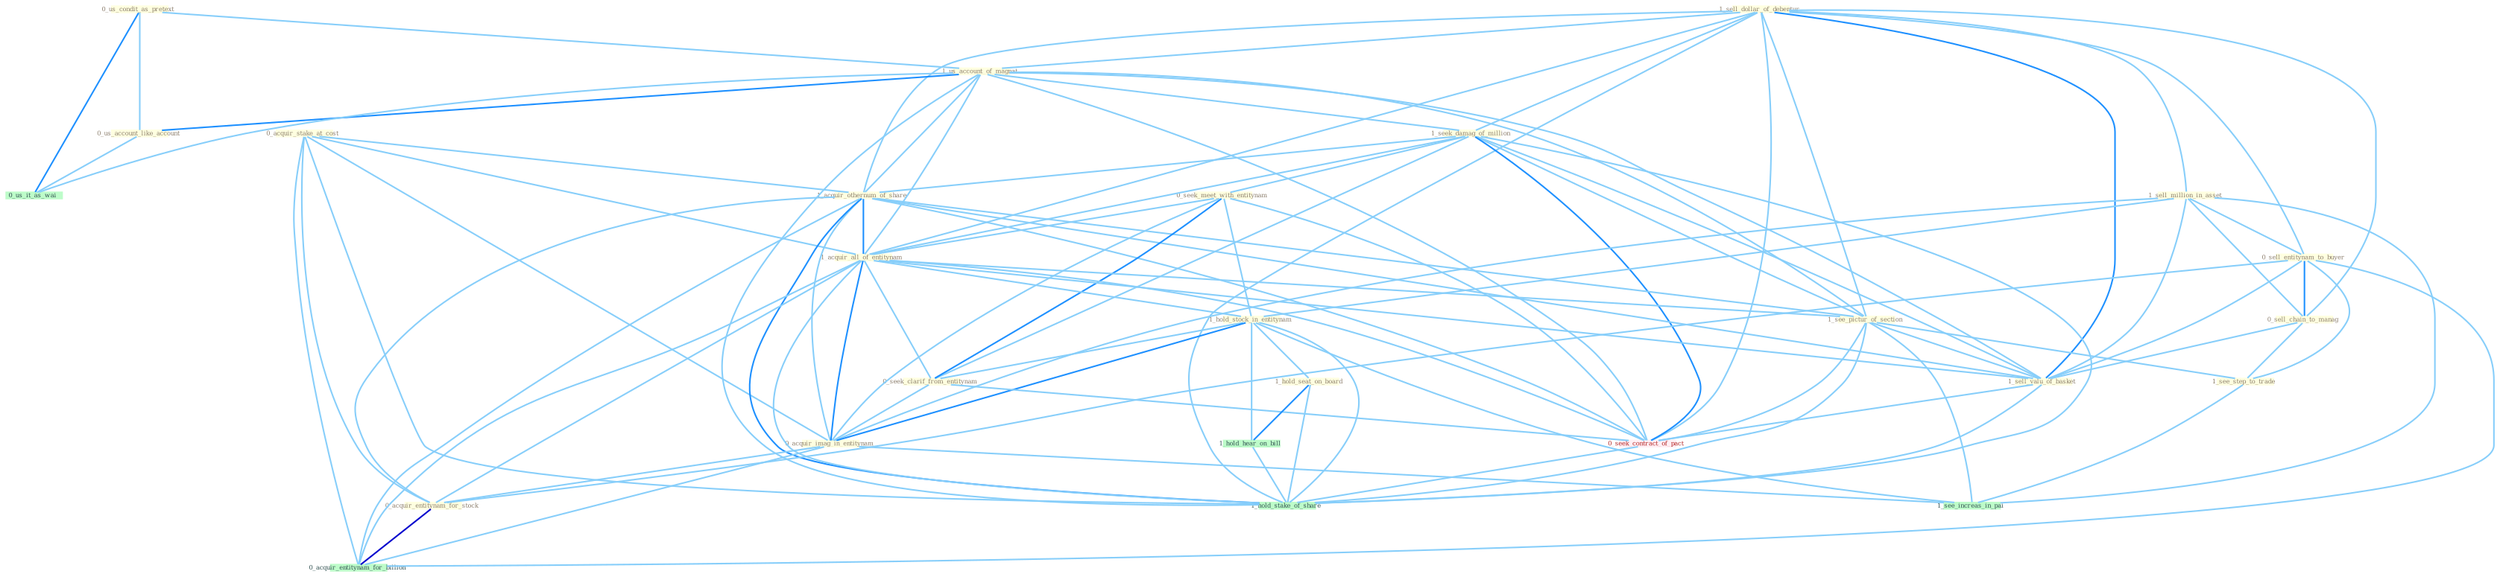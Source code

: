 Graph G{ 
    node
    [shape=polygon,style=filled,width=.5,height=.06,color="#BDFCC9",fixedsize=true,fontsize=4,
    fontcolor="#2f4f4f"];
    {node
    [color="#ffffe0", fontcolor="#8b7d6b"] "0_us_condit_as_pretext " "1_sell_dollar_of_debentur " "1_us_account_of_magnat " "0_acquir_stake_at_cost " "1_seek_damag_of_million " "1_acquir_othernum_of_share " "0_seek_meet_with_entitynam " "1_sell_million_in_asset " "1_acquir_all_of_entitynam " "1_hold_stock_in_entitynam " "0_seek_clarif_from_entitynam " "1_see_pictur_of_section " "0_sell_entitynam_to_buyer " "0_sell_chain_to_manag " "0_acquir_imag_in_entitynam " "1_see_step_to_trade " "1_hold_seat_on_board " "0_us_account_like_account " "0_acquir_entitynam_for_stock " "1_sell_valu_of_basket "}
{node [color="#fff0f5", fontcolor="#b22222"] "0_seek_contract_of_pact "}
edge [color="#B0E2FF"];

	"0_us_condit_as_pretext " -- "1_us_account_of_magnat " [w="1", color="#87cefa" ];
	"0_us_condit_as_pretext " -- "0_us_account_like_account " [w="1", color="#87cefa" ];
	"0_us_condit_as_pretext " -- "0_us_it_as_wai " [w="2", color="#1e90ff" , len=0.8];
	"1_sell_dollar_of_debentur " -- "1_us_account_of_magnat " [w="1", color="#87cefa" ];
	"1_sell_dollar_of_debentur " -- "1_seek_damag_of_million " [w="1", color="#87cefa" ];
	"1_sell_dollar_of_debentur " -- "1_acquir_othernum_of_share " [w="1", color="#87cefa" ];
	"1_sell_dollar_of_debentur " -- "1_sell_million_in_asset " [w="1", color="#87cefa" ];
	"1_sell_dollar_of_debentur " -- "1_acquir_all_of_entitynam " [w="1", color="#87cefa" ];
	"1_sell_dollar_of_debentur " -- "1_see_pictur_of_section " [w="1", color="#87cefa" ];
	"1_sell_dollar_of_debentur " -- "0_sell_entitynam_to_buyer " [w="1", color="#87cefa" ];
	"1_sell_dollar_of_debentur " -- "0_sell_chain_to_manag " [w="1", color="#87cefa" ];
	"1_sell_dollar_of_debentur " -- "1_sell_valu_of_basket " [w="2", color="#1e90ff" , len=0.8];
	"1_sell_dollar_of_debentur " -- "0_seek_contract_of_pact " [w="1", color="#87cefa" ];
	"1_sell_dollar_of_debentur " -- "1_hold_stake_of_share " [w="1", color="#87cefa" ];
	"1_us_account_of_magnat " -- "1_seek_damag_of_million " [w="1", color="#87cefa" ];
	"1_us_account_of_magnat " -- "1_acquir_othernum_of_share " [w="1", color="#87cefa" ];
	"1_us_account_of_magnat " -- "1_acquir_all_of_entitynam " [w="1", color="#87cefa" ];
	"1_us_account_of_magnat " -- "1_see_pictur_of_section " [w="1", color="#87cefa" ];
	"1_us_account_of_magnat " -- "0_us_account_like_account " [w="2", color="#1e90ff" , len=0.8];
	"1_us_account_of_magnat " -- "1_sell_valu_of_basket " [w="1", color="#87cefa" ];
	"1_us_account_of_magnat " -- "0_seek_contract_of_pact " [w="1", color="#87cefa" ];
	"1_us_account_of_magnat " -- "0_us_it_as_wai " [w="1", color="#87cefa" ];
	"1_us_account_of_magnat " -- "1_hold_stake_of_share " [w="1", color="#87cefa" ];
	"0_acquir_stake_at_cost " -- "1_acquir_othernum_of_share " [w="1", color="#87cefa" ];
	"0_acquir_stake_at_cost " -- "1_acquir_all_of_entitynam " [w="1", color="#87cefa" ];
	"0_acquir_stake_at_cost " -- "0_acquir_imag_in_entitynam " [w="1", color="#87cefa" ];
	"0_acquir_stake_at_cost " -- "0_acquir_entitynam_for_stock " [w="1", color="#87cefa" ];
	"0_acquir_stake_at_cost " -- "0_acquir_entitynam_for_billion " [w="1", color="#87cefa" ];
	"0_acquir_stake_at_cost " -- "1_hold_stake_of_share " [w="1", color="#87cefa" ];
	"1_seek_damag_of_million " -- "1_acquir_othernum_of_share " [w="1", color="#87cefa" ];
	"1_seek_damag_of_million " -- "0_seek_meet_with_entitynam " [w="1", color="#87cefa" ];
	"1_seek_damag_of_million " -- "1_acquir_all_of_entitynam " [w="1", color="#87cefa" ];
	"1_seek_damag_of_million " -- "0_seek_clarif_from_entitynam " [w="1", color="#87cefa" ];
	"1_seek_damag_of_million " -- "1_see_pictur_of_section " [w="1", color="#87cefa" ];
	"1_seek_damag_of_million " -- "1_sell_valu_of_basket " [w="1", color="#87cefa" ];
	"1_seek_damag_of_million " -- "0_seek_contract_of_pact " [w="2", color="#1e90ff" , len=0.8];
	"1_seek_damag_of_million " -- "1_hold_stake_of_share " [w="1", color="#87cefa" ];
	"1_acquir_othernum_of_share " -- "1_acquir_all_of_entitynam " [w="2", color="#1e90ff" , len=0.8];
	"1_acquir_othernum_of_share " -- "1_see_pictur_of_section " [w="1", color="#87cefa" ];
	"1_acquir_othernum_of_share " -- "0_acquir_imag_in_entitynam " [w="1", color="#87cefa" ];
	"1_acquir_othernum_of_share " -- "0_acquir_entitynam_for_stock " [w="1", color="#87cefa" ];
	"1_acquir_othernum_of_share " -- "1_sell_valu_of_basket " [w="1", color="#87cefa" ];
	"1_acquir_othernum_of_share " -- "0_seek_contract_of_pact " [w="1", color="#87cefa" ];
	"1_acquir_othernum_of_share " -- "0_acquir_entitynam_for_billion " [w="1", color="#87cefa" ];
	"1_acquir_othernum_of_share " -- "1_hold_stake_of_share " [w="2", color="#1e90ff" , len=0.8];
	"0_seek_meet_with_entitynam " -- "1_acquir_all_of_entitynam " [w="1", color="#87cefa" ];
	"0_seek_meet_with_entitynam " -- "1_hold_stock_in_entitynam " [w="1", color="#87cefa" ];
	"0_seek_meet_with_entitynam " -- "0_seek_clarif_from_entitynam " [w="2", color="#1e90ff" , len=0.8];
	"0_seek_meet_with_entitynam " -- "0_acquir_imag_in_entitynam " [w="1", color="#87cefa" ];
	"0_seek_meet_with_entitynam " -- "0_seek_contract_of_pact " [w="1", color="#87cefa" ];
	"1_sell_million_in_asset " -- "1_hold_stock_in_entitynam " [w="1", color="#87cefa" ];
	"1_sell_million_in_asset " -- "0_sell_entitynam_to_buyer " [w="1", color="#87cefa" ];
	"1_sell_million_in_asset " -- "0_sell_chain_to_manag " [w="1", color="#87cefa" ];
	"1_sell_million_in_asset " -- "0_acquir_imag_in_entitynam " [w="1", color="#87cefa" ];
	"1_sell_million_in_asset " -- "1_sell_valu_of_basket " [w="1", color="#87cefa" ];
	"1_sell_million_in_asset " -- "1_see_increas_in_pai " [w="1", color="#87cefa" ];
	"1_acquir_all_of_entitynam " -- "1_hold_stock_in_entitynam " [w="1", color="#87cefa" ];
	"1_acquir_all_of_entitynam " -- "0_seek_clarif_from_entitynam " [w="1", color="#87cefa" ];
	"1_acquir_all_of_entitynam " -- "1_see_pictur_of_section " [w="1", color="#87cefa" ];
	"1_acquir_all_of_entitynam " -- "0_acquir_imag_in_entitynam " [w="2", color="#1e90ff" , len=0.8];
	"1_acquir_all_of_entitynam " -- "0_acquir_entitynam_for_stock " [w="1", color="#87cefa" ];
	"1_acquir_all_of_entitynam " -- "1_sell_valu_of_basket " [w="1", color="#87cefa" ];
	"1_acquir_all_of_entitynam " -- "0_seek_contract_of_pact " [w="1", color="#87cefa" ];
	"1_acquir_all_of_entitynam " -- "0_acquir_entitynam_for_billion " [w="1", color="#87cefa" ];
	"1_acquir_all_of_entitynam " -- "1_hold_stake_of_share " [w="1", color="#87cefa" ];
	"1_hold_stock_in_entitynam " -- "0_seek_clarif_from_entitynam " [w="1", color="#87cefa" ];
	"1_hold_stock_in_entitynam " -- "0_acquir_imag_in_entitynam " [w="2", color="#1e90ff" , len=0.8];
	"1_hold_stock_in_entitynam " -- "1_hold_seat_on_board " [w="1", color="#87cefa" ];
	"1_hold_stock_in_entitynam " -- "1_see_increas_in_pai " [w="1", color="#87cefa" ];
	"1_hold_stock_in_entitynam " -- "1_hold_hear_on_bill " [w="1", color="#87cefa" ];
	"1_hold_stock_in_entitynam " -- "1_hold_stake_of_share " [w="1", color="#87cefa" ];
	"0_seek_clarif_from_entitynam " -- "0_acquir_imag_in_entitynam " [w="1", color="#87cefa" ];
	"0_seek_clarif_from_entitynam " -- "0_seek_contract_of_pact " [w="1", color="#87cefa" ];
	"1_see_pictur_of_section " -- "1_see_step_to_trade " [w="1", color="#87cefa" ];
	"1_see_pictur_of_section " -- "1_sell_valu_of_basket " [w="1", color="#87cefa" ];
	"1_see_pictur_of_section " -- "0_seek_contract_of_pact " [w="1", color="#87cefa" ];
	"1_see_pictur_of_section " -- "1_see_increas_in_pai " [w="1", color="#87cefa" ];
	"1_see_pictur_of_section " -- "1_hold_stake_of_share " [w="1", color="#87cefa" ];
	"0_sell_entitynam_to_buyer " -- "0_sell_chain_to_manag " [w="2", color="#1e90ff" , len=0.8];
	"0_sell_entitynam_to_buyer " -- "1_see_step_to_trade " [w="1", color="#87cefa" ];
	"0_sell_entitynam_to_buyer " -- "0_acquir_entitynam_for_stock " [w="1", color="#87cefa" ];
	"0_sell_entitynam_to_buyer " -- "1_sell_valu_of_basket " [w="1", color="#87cefa" ];
	"0_sell_entitynam_to_buyer " -- "0_acquir_entitynam_for_billion " [w="1", color="#87cefa" ];
	"0_sell_chain_to_manag " -- "1_see_step_to_trade " [w="1", color="#87cefa" ];
	"0_sell_chain_to_manag " -- "1_sell_valu_of_basket " [w="1", color="#87cefa" ];
	"0_acquir_imag_in_entitynam " -- "0_acquir_entitynam_for_stock " [w="1", color="#87cefa" ];
	"0_acquir_imag_in_entitynam " -- "0_acquir_entitynam_for_billion " [w="1", color="#87cefa" ];
	"0_acquir_imag_in_entitynam " -- "1_see_increas_in_pai " [w="1", color="#87cefa" ];
	"1_see_step_to_trade " -- "1_see_increas_in_pai " [w="1", color="#87cefa" ];
	"1_hold_seat_on_board " -- "1_hold_hear_on_bill " [w="2", color="#1e90ff" , len=0.8];
	"1_hold_seat_on_board " -- "1_hold_stake_of_share " [w="1", color="#87cefa" ];
	"0_us_account_like_account " -- "0_us_it_as_wai " [w="1", color="#87cefa" ];
	"0_acquir_entitynam_for_stock " -- "0_acquir_entitynam_for_billion " [w="3", color="#0000cd" , len=0.6];
	"1_sell_valu_of_basket " -- "0_seek_contract_of_pact " [w="1", color="#87cefa" ];
	"1_sell_valu_of_basket " -- "1_hold_stake_of_share " [w="1", color="#87cefa" ];
	"0_seek_contract_of_pact " -- "1_hold_stake_of_share " [w="1", color="#87cefa" ];
	"1_hold_hear_on_bill " -- "1_hold_stake_of_share " [w="1", color="#87cefa" ];
}